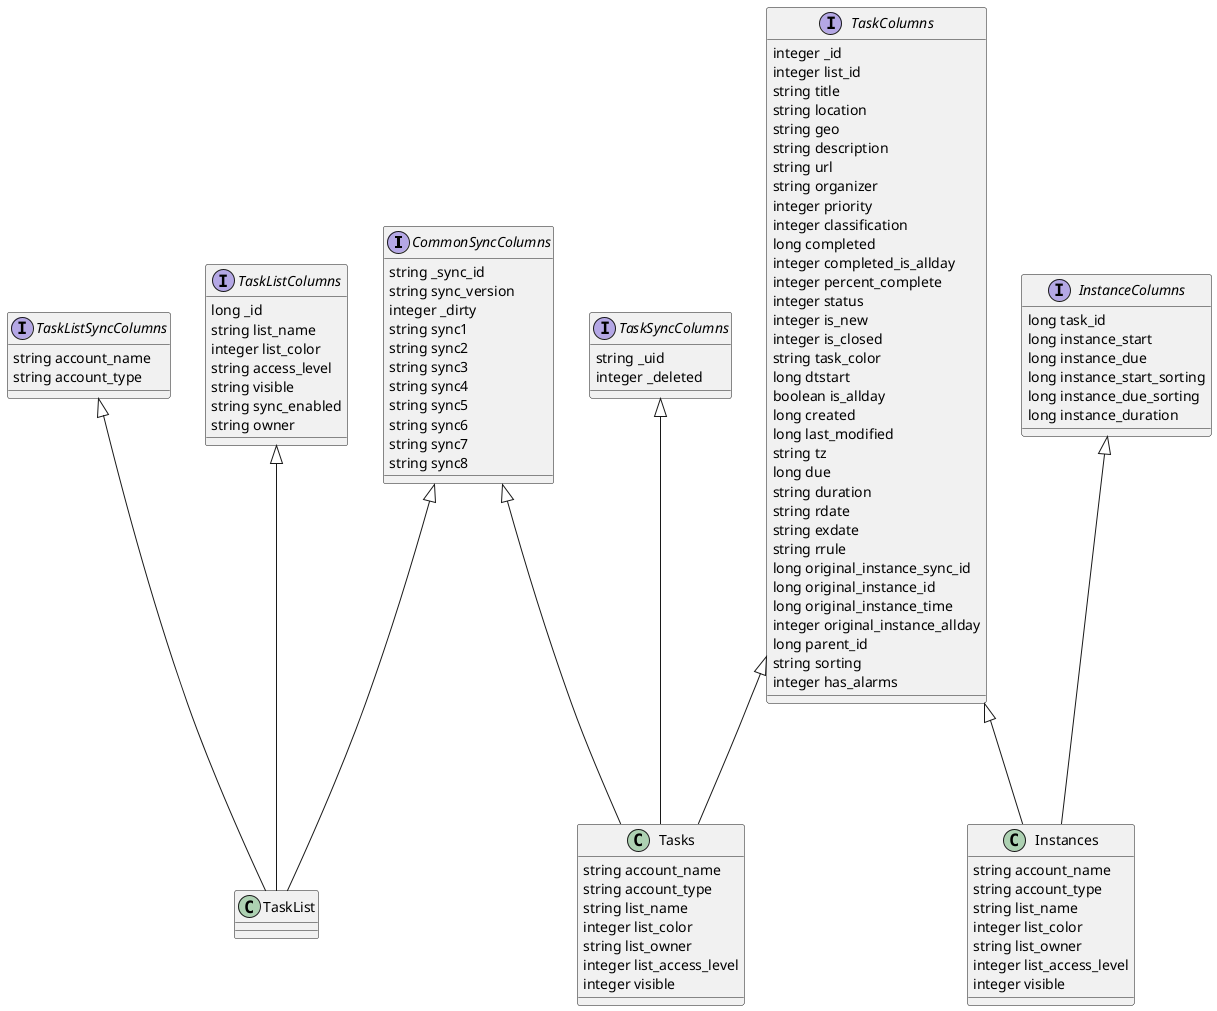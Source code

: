 @startuml

interface CommonSyncColumns {
string _sync_id
string sync_version
integer _dirty
string sync1
string sync2
string sync3
string sync4
string sync5
string sync6
string sync7
string sync8
}
interface TaskListSyncColumns {
string account_name
string account_type
}
interface TaskSyncColumns {
string _uid
integer _deleted
}
interface TaskListColumns {
long _id
string list_name
integer list_color
string access_level
string visible
string sync_enabled
string owner
}
class TaskList
TaskListColumns <|--- TaskList
TaskListSyncColumns <|--- TaskList
CommonSyncColumns <|--- TaskList



interface TaskColumns {
integer _id
integer list_id
string title
string location
string geo
string description
string url
string organizer
integer priority
integer classification
long completed
integer completed_is_allday
integer percent_complete
integer status
integer is_new
integer is_closed
string task_color
long dtstart
boolean is_allday
long created
long last_modified
string tz
long due
string duration
string rdate
string exdate
string rrule
long original_instance_sync_id
long original_instance_id
long original_instance_time
integer original_instance_allday
long parent_id
string sorting
integer has_alarms
}
class Tasks {
string account_name
string account_type
string list_name
integer list_color
string list_owner
integer list_access_level
integer visible
}
TaskColumns <|--- Tasks
CommonSyncColumns <|--- Tasks
TaskSyncColumns <|--- Tasks


interface InstanceColumns {
long task_id
long instance_start
long instance_due
long instance_start_sorting
long instance_due_sorting
long instance_duration
}
class Instances {
string account_name
string account_type
string list_name
integer list_color
string list_owner
integer list_access_level
integer visible
}
TaskColumns <|--- Instances
InstanceColumns <|--- Instances

@enduml